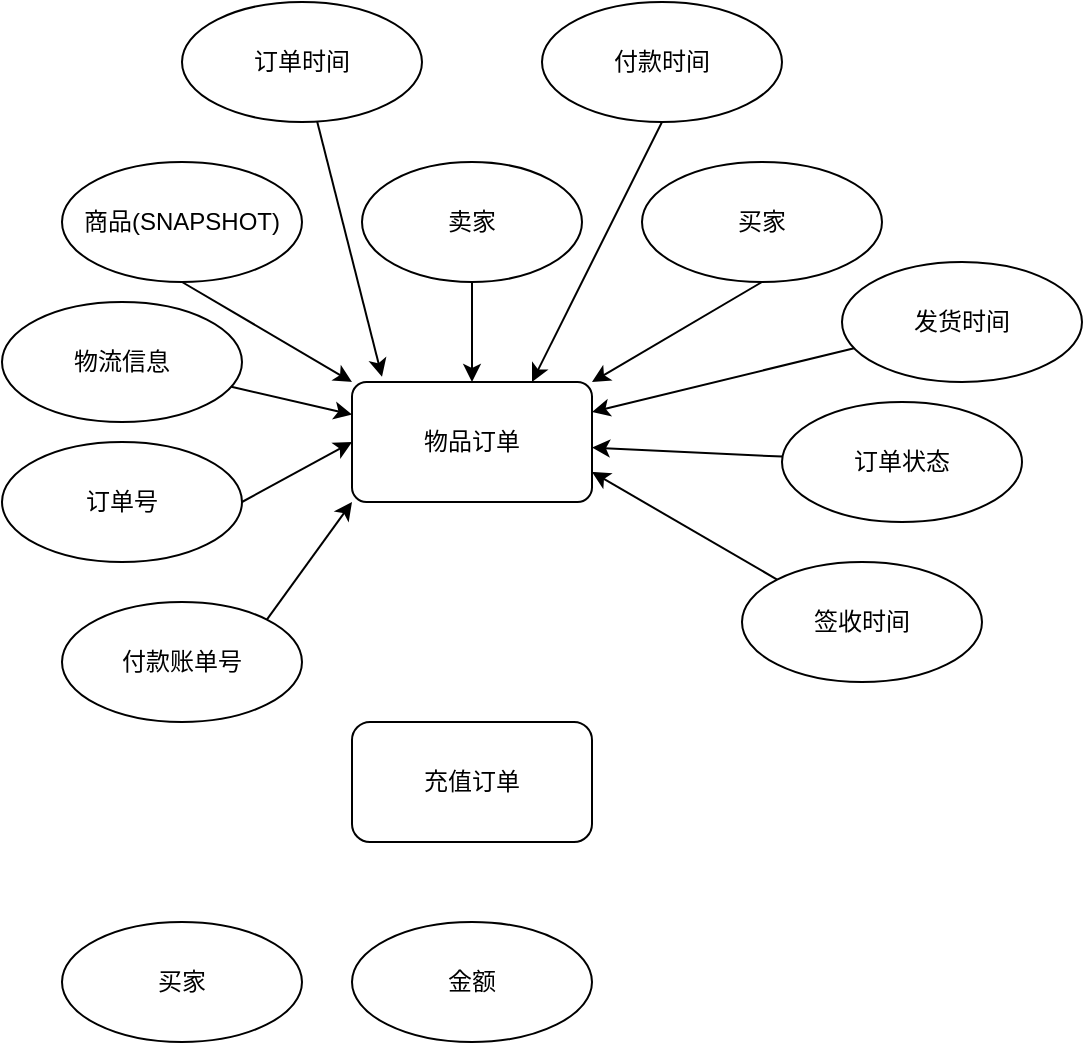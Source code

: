 <mxfile version="20.5.3" type="embed"><diagram id="23iRSUPoRavnBvh4doch" name="Page-1"><mxGraphModel dx="723" dy="629" grid="1" gridSize="10" guides="1" tooltips="1" connect="1" arrows="1" fold="1" page="1" pageScale="1" pageWidth="827" pageHeight="1169" math="0" shadow="0"><root><mxCell id="0"/><mxCell id="1" parent="0"/><mxCell id="2" value="物品订单" style="rounded=1;whiteSpace=wrap;html=1;arcSize=12;" vertex="1" parent="1"><mxGeometry x="175" y="210" width="120" height="60" as="geometry"/></mxCell><mxCell id="7" style="edgeStyle=none;rounded=0;orthogonalLoop=1;jettySize=auto;html=1;exitX=0.5;exitY=1;exitDx=0;exitDy=0;entryX=0.5;entryY=0;entryDx=0;entryDy=0;" edge="1" parent="1" source="3" target="2"><mxGeometry relative="1" as="geometry"/></mxCell><mxCell id="3" value="卖家" style="ellipse;whiteSpace=wrap;html=1;" vertex="1" parent="1"><mxGeometry x="180" y="100" width="110" height="60" as="geometry"/></mxCell><mxCell id="8" style="edgeStyle=none;rounded=0;orthogonalLoop=1;jettySize=auto;html=1;exitX=0.5;exitY=1;exitDx=0;exitDy=0;entryX=1;entryY=0;entryDx=0;entryDy=0;" edge="1" parent="1" source="4" target="2"><mxGeometry relative="1" as="geometry"/></mxCell><mxCell id="4" value="买家" style="ellipse;whiteSpace=wrap;html=1;" vertex="1" parent="1"><mxGeometry x="320" y="100" width="120" height="60" as="geometry"/></mxCell><mxCell id="6" style="edgeStyle=none;rounded=0;orthogonalLoop=1;jettySize=auto;html=1;exitX=0.5;exitY=1;exitDx=0;exitDy=0;entryX=0;entryY=0;entryDx=0;entryDy=0;" edge="1" parent="1" source="5" target="2"><mxGeometry relative="1" as="geometry"/></mxCell><mxCell id="5" value="商品(SNAPSHOT)" style="ellipse;whiteSpace=wrap;html=1;" vertex="1" parent="1"><mxGeometry x="30" y="100" width="120" height="60" as="geometry"/></mxCell><mxCell id="9" value="充值订单" style="rounded=1;whiteSpace=wrap;html=1;" vertex="1" parent="1"><mxGeometry x="175" y="380" width="120" height="60" as="geometry"/></mxCell><mxCell id="10" value="买家" style="ellipse;whiteSpace=wrap;html=1;" vertex="1" parent="1"><mxGeometry x="30" y="480" width="120" height="60" as="geometry"/></mxCell><mxCell id="11" value="金额" style="ellipse;whiteSpace=wrap;html=1;" vertex="1" parent="1"><mxGeometry x="175" y="480" width="120" height="60" as="geometry"/></mxCell><mxCell id="13" value="" style="edgeStyle=none;rounded=0;orthogonalLoop=1;jettySize=auto;html=1;" edge="1" parent="1" source="12" target="2"><mxGeometry relative="1" as="geometry"/></mxCell><mxCell id="12" value="订单状态" style="ellipse;whiteSpace=wrap;html=1;" vertex="1" parent="1"><mxGeometry x="390" y="220" width="120" height="60" as="geometry"/></mxCell><mxCell id="15" value="" style="edgeStyle=none;rounded=0;orthogonalLoop=1;jettySize=auto;html=1;entryX=0.125;entryY=-0.044;entryDx=0;entryDy=0;entryPerimeter=0;" edge="1" parent="1" source="14" target="2"><mxGeometry relative="1" as="geometry"/></mxCell><mxCell id="14" value="订单时间" style="ellipse;whiteSpace=wrap;html=1;" vertex="1" parent="1"><mxGeometry x="90" y="20" width="120" height="60" as="geometry"/></mxCell><mxCell id="17" style="edgeStyle=none;rounded=0;orthogonalLoop=1;jettySize=auto;html=1;exitX=0.5;exitY=1;exitDx=0;exitDy=0;entryX=0.75;entryY=0;entryDx=0;entryDy=0;" edge="1" parent="1" source="16" target="2"><mxGeometry relative="1" as="geometry"/></mxCell><mxCell id="16" value="付款时间" style="ellipse;whiteSpace=wrap;html=1;" vertex="1" parent="1"><mxGeometry x="270" y="20" width="120" height="60" as="geometry"/></mxCell><mxCell id="20" value="" style="edgeStyle=none;rounded=0;orthogonalLoop=1;jettySize=auto;html=1;entryX=1;entryY=0.25;entryDx=0;entryDy=0;" edge="1" parent="1" source="18" target="2"><mxGeometry relative="1" as="geometry"><mxPoint x="340" y="180" as="targetPoint"/></mxGeometry></mxCell><mxCell id="18" value="发货时间" style="ellipse;whiteSpace=wrap;html=1;" vertex="1" parent="1"><mxGeometry x="420" y="150" width="120" height="60" as="geometry"/></mxCell><mxCell id="23" value="" style="edgeStyle=none;rounded=0;orthogonalLoop=1;jettySize=auto;html=1;" edge="1" parent="1" source="21" target="2"><mxGeometry relative="1" as="geometry"/></mxCell><mxCell id="21" value="物流信息" style="ellipse;whiteSpace=wrap;html=1;" vertex="1" parent="1"><mxGeometry y="170" width="120" height="60" as="geometry"/></mxCell><mxCell id="26" style="edgeStyle=none;rounded=0;orthogonalLoop=1;jettySize=auto;html=1;exitX=0;exitY=0;exitDx=0;exitDy=0;entryX=1;entryY=0.75;entryDx=0;entryDy=0;" edge="1" parent="1" source="24" target="2"><mxGeometry relative="1" as="geometry"/></mxCell><mxCell id="24" value="签收时间" style="ellipse;whiteSpace=wrap;html=1;" vertex="1" parent="1"><mxGeometry x="370" y="300" width="120" height="60" as="geometry"/></mxCell><mxCell id="25" style="edgeStyle=none;rounded=0;orthogonalLoop=1;jettySize=auto;html=1;exitX=0;exitY=1;exitDx=0;exitDy=0;" edge="1" parent="1" source="24" target="24"><mxGeometry relative="1" as="geometry"/></mxCell><mxCell id="30" style="edgeStyle=none;rounded=0;orthogonalLoop=1;jettySize=auto;html=1;exitX=1;exitY=0.5;exitDx=0;exitDy=0;entryX=0;entryY=0.5;entryDx=0;entryDy=0;" edge="1" parent="1" source="27" target="2"><mxGeometry relative="1" as="geometry"/></mxCell><mxCell id="27" value="订单号" style="ellipse;whiteSpace=wrap;html=1;" vertex="1" parent="1"><mxGeometry y="240" width="120" height="60" as="geometry"/></mxCell><mxCell id="31" style="edgeStyle=none;rounded=0;orthogonalLoop=1;jettySize=auto;html=1;exitX=1;exitY=0;exitDx=0;exitDy=0;entryX=0;entryY=1;entryDx=0;entryDy=0;" edge="1" parent="1" source="28" target="2"><mxGeometry relative="1" as="geometry"/></mxCell><mxCell id="28" value="付款账单号" style="ellipse;whiteSpace=wrap;html=1;" vertex="1" parent="1"><mxGeometry x="30" y="320" width="120" height="60" as="geometry"/></mxCell></root></mxGraphModel></diagram></mxfile>